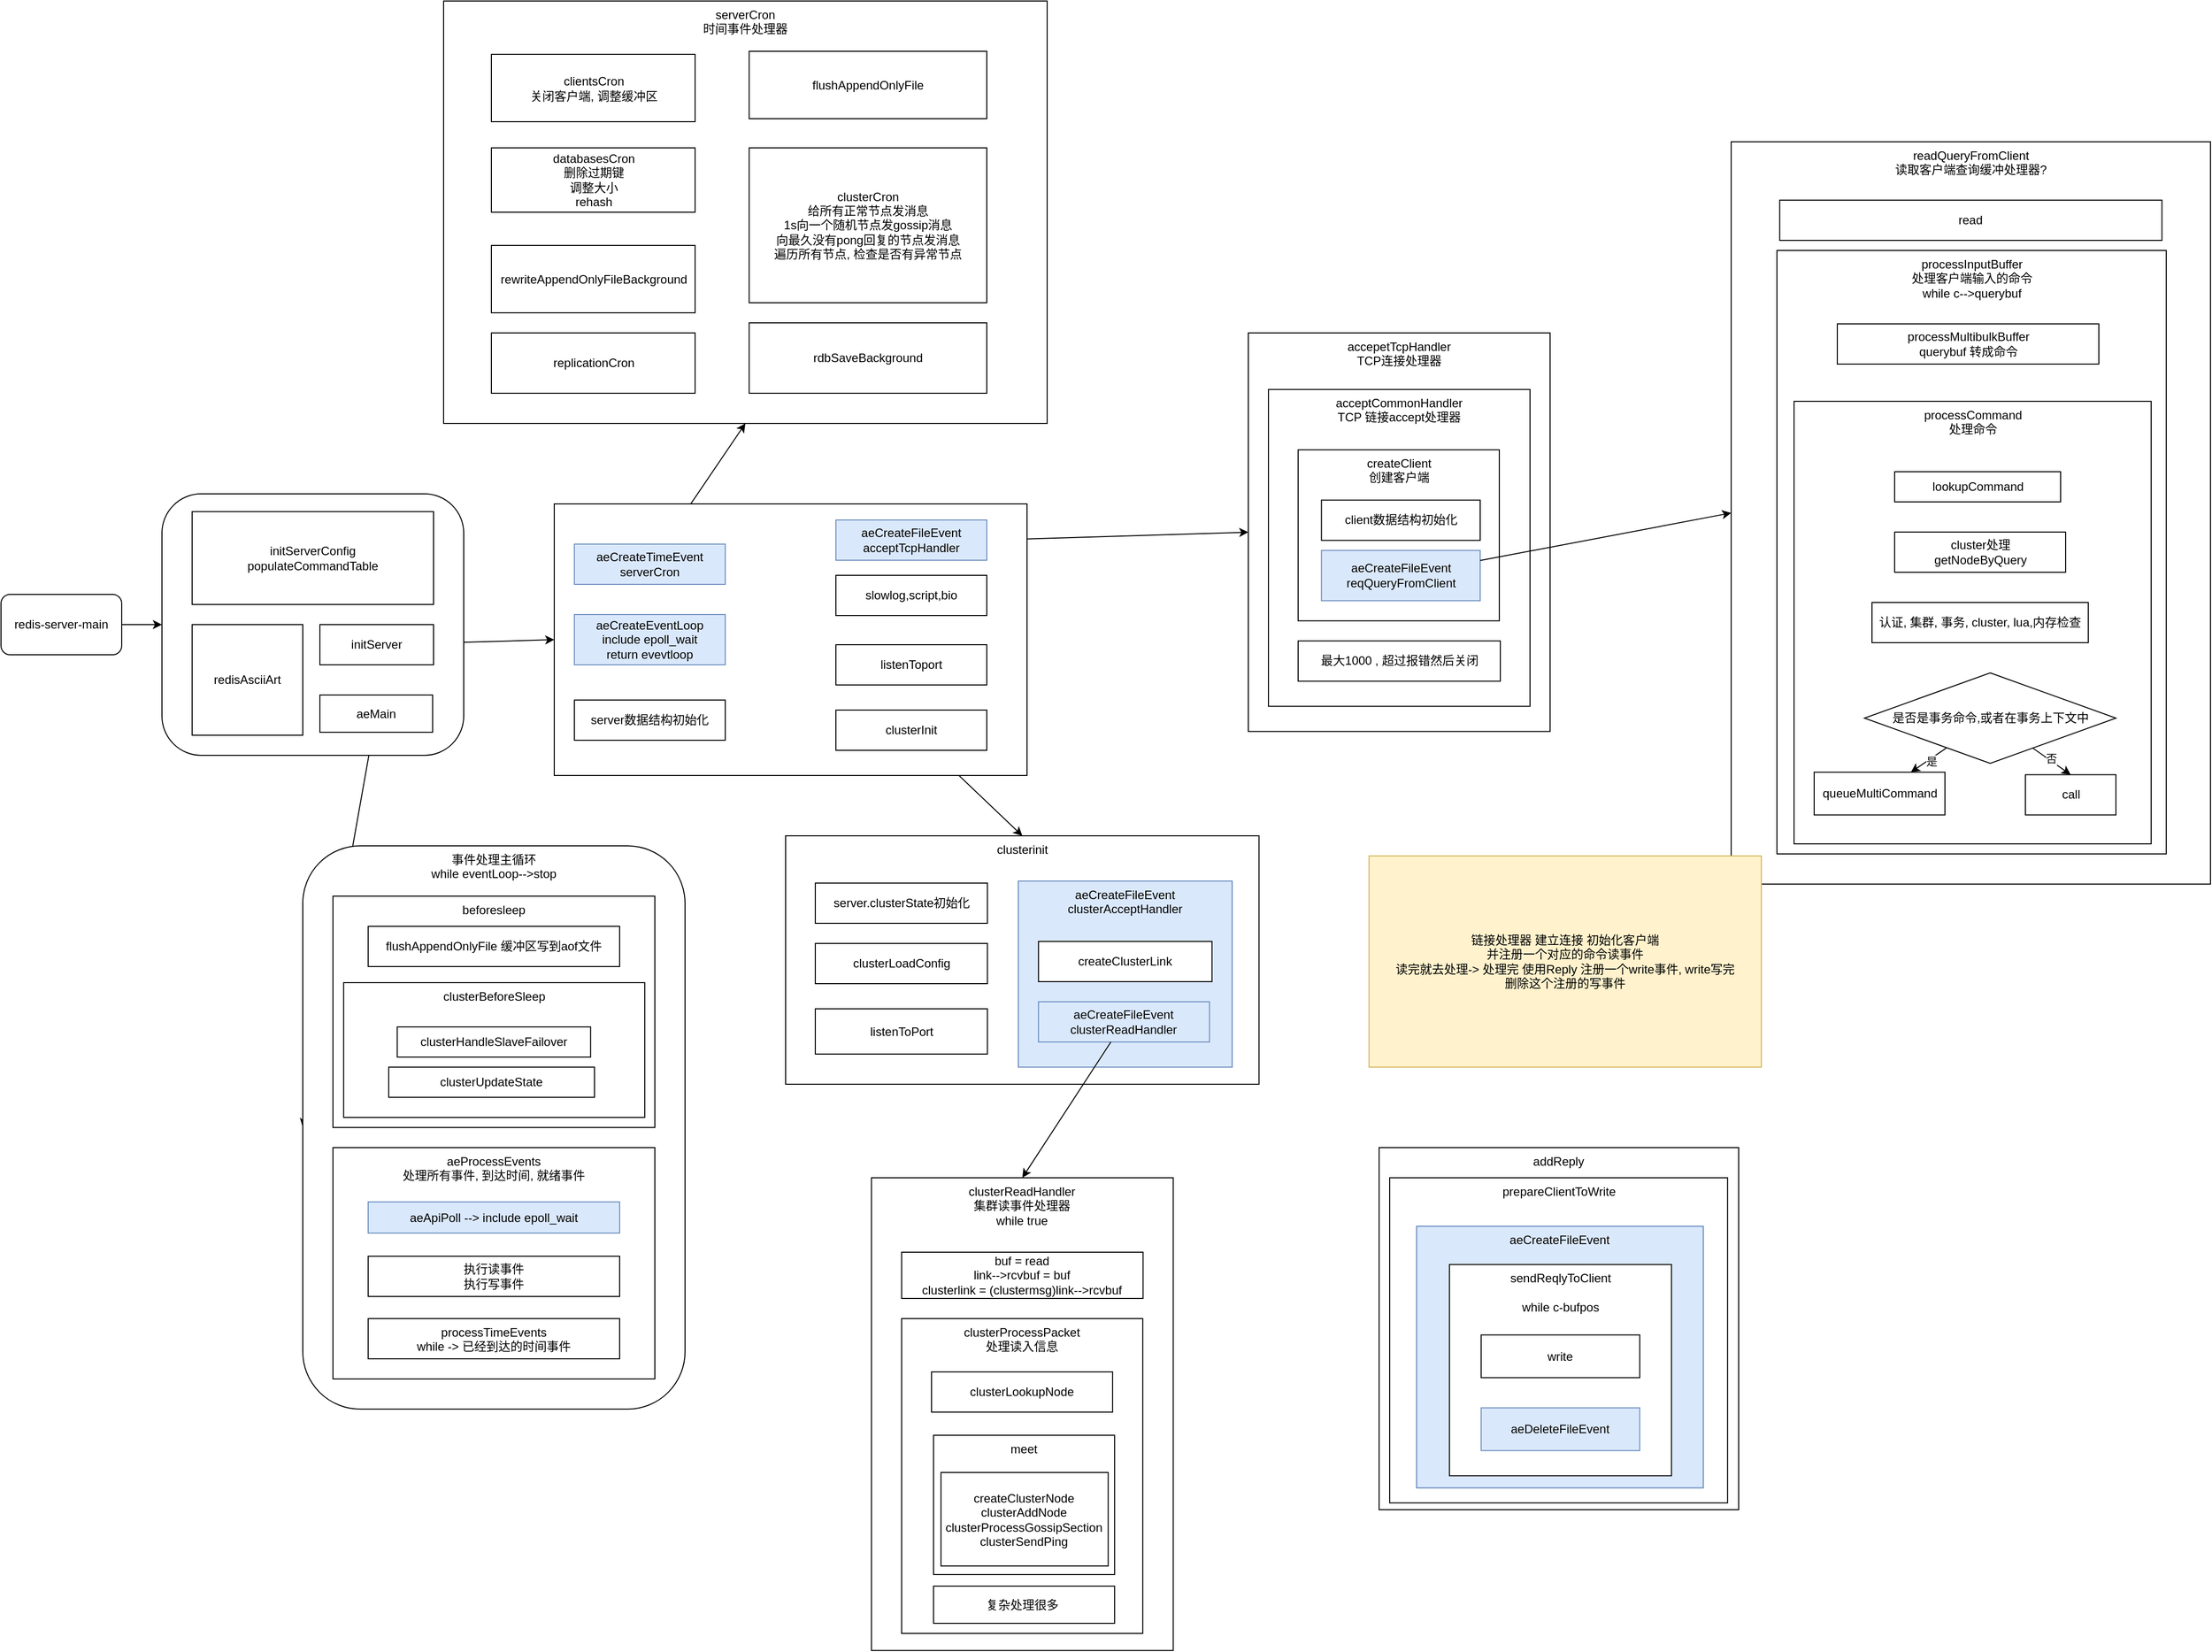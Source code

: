 <mxfile>
    <diagram id="XmZo7mIcwGMe4z-gm6No" name="redis-server概览">
        <mxGraphModel dx="1105" dy="1939" grid="1" gridSize="10" guides="1" tooltips="1" connect="1" arrows="1" fold="1" page="1" pageScale="1" pageWidth="827" pageHeight="1169" math="0" shadow="0">
            <root>
                <mxCell id="0"/>
                <mxCell id="1" parent="0"/>
                <mxCell id="4" value="" style="edgeStyle=none;html=1;" edge="1" parent="1" source="2" target="3">
                    <mxGeometry relative="1" as="geometry"/>
                </mxCell>
                <mxCell id="2" value="redis-server-main" style="rounded=1;whiteSpace=wrap;html=1;" vertex="1" parent="1">
                    <mxGeometry x="40" y="440" width="120" height="60" as="geometry"/>
                </mxCell>
                <mxCell id="14" style="edgeStyle=none;html=1;entryX=0;entryY=0.5;entryDx=0;entryDy=0;" edge="1" parent="1" source="7" target="12">
                    <mxGeometry relative="1" as="geometry"/>
                </mxCell>
                <mxCell id="45" style="edgeStyle=none;html=1;entryX=0;entryY=0.5;entryDx=0;entryDy=0;" edge="1" parent="1" source="8" target="44">
                    <mxGeometry relative="1" as="geometry"/>
                </mxCell>
                <mxCell id="EmP-APMjUVzWVBXO4xVY-100" value="" style="group;" vertex="1" connectable="0" parent="1">
                    <mxGeometry x="340" y="690" width="380" height="560" as="geometry"/>
                </mxCell>
                <mxCell id="44" value="事件处理主循环&lt;br&gt;while eventLoop--&amp;gt;stop" style="rounded=1;whiteSpace=wrap;html=1;verticalAlign=top;" vertex="1" parent="EmP-APMjUVzWVBXO4xVY-100">
                    <mxGeometry width="380" height="560" as="geometry"/>
                </mxCell>
                <mxCell id="46" value="beforesleep" style="rounded=0;whiteSpace=wrap;html=1;verticalAlign=top;" vertex="1" parent="EmP-APMjUVzWVBXO4xVY-100">
                    <mxGeometry x="30" y="50" width="320" height="230" as="geometry"/>
                </mxCell>
                <mxCell id="47" value="aeProcessEvents&lt;br&gt;处理所有事件, 到达时间, 就绪事件&lt;br&gt;" style="rounded=0;whiteSpace=wrap;html=1;verticalAlign=top;" vertex="1" parent="EmP-APMjUVzWVBXO4xVY-100">
                    <mxGeometry x="30" y="300" width="320" height="230" as="geometry"/>
                </mxCell>
                <mxCell id="48" value="processTimeEvents&lt;br&gt;while -&amp;gt; 已经到达的时间事件" style="rounded=0;whiteSpace=wrap;html=1;verticalAlign=top;" vertex="1" parent="EmP-APMjUVzWVBXO4xVY-100">
                    <mxGeometry x="65" y="470" width="250" height="40" as="geometry"/>
                </mxCell>
                <mxCell id="49" value="aeApiPoll --&amp;gt; include epoll_wait" style="rounded=0;whiteSpace=wrap;html=1;fillColor=#dae8fc;strokeColor=#6c8ebf;" vertex="1" parent="EmP-APMjUVzWVBXO4xVY-100">
                    <mxGeometry x="65" y="354" width="250" height="31" as="geometry"/>
                </mxCell>
                <mxCell id="50" value="执行读事件&lt;br&gt;执行写事件" style="rounded=0;whiteSpace=wrap;html=1;" vertex="1" parent="EmP-APMjUVzWVBXO4xVY-100">
                    <mxGeometry x="65" y="408" width="250" height="40" as="geometry"/>
                </mxCell>
                <mxCell id="EmP-APMjUVzWVBXO4xVY-88" value="clusterBeforeSleep" style="rounded=0;whiteSpace=wrap;html=1;verticalAlign=top;" vertex="1" parent="EmP-APMjUVzWVBXO4xVY-100">
                    <mxGeometry x="40.63" y="136" width="299.37" height="134" as="geometry"/>
                </mxCell>
                <mxCell id="EmP-APMjUVzWVBXO4xVY-97" value="flushAppendOnlyFile 缓冲区写到aof文件" style="rounded=0;whiteSpace=wrap;html=1;" vertex="1" parent="EmP-APMjUVzWVBXO4xVY-100">
                    <mxGeometry x="65" y="80" width="250" height="40" as="geometry"/>
                </mxCell>
                <mxCell id="EmP-APMjUVzWVBXO4xVY-98" value="clusterHandleSlaveFailover" style="rounded=0;whiteSpace=wrap;html=1;" vertex="1" parent="EmP-APMjUVzWVBXO4xVY-100">
                    <mxGeometry x="93.87" y="180" width="192.27" height="30" as="geometry"/>
                </mxCell>
                <mxCell id="EmP-APMjUVzWVBXO4xVY-99" value="clusterUpdateState" style="rounded=0;whiteSpace=wrap;html=1;" vertex="1" parent="EmP-APMjUVzWVBXO4xVY-100">
                    <mxGeometry x="85.44" y="220" width="204.56" height="30" as="geometry"/>
                </mxCell>
                <mxCell id="EmP-APMjUVzWVBXO4xVY-101" style="edgeStyle=none;html=1;exitX=1;exitY=0.5;exitDx=0;exitDy=0;entryX=0;entryY=0.5;entryDx=0;entryDy=0;" edge="1" parent="1" source="24" target="28">
                    <mxGeometry relative="1" as="geometry"/>
                </mxCell>
                <mxCell id="EmP-APMjUVzWVBXO4xVY-122" value="" style="group" vertex="1" connectable="0" parent="1">
                    <mxGeometry x="1760" y="-10" width="476.5" height="738" as="geometry"/>
                </mxCell>
                <mxCell id="35" value="readQueryFromClient&lt;br&gt;读取客户端查询缓冲处理器?" style="whiteSpace=wrap;html=1;rounded=0;verticalAlign=top;" vertex="1" parent="EmP-APMjUVzWVBXO4xVY-122">
                    <mxGeometry width="476.5" height="738" as="geometry"/>
                </mxCell>
                <mxCell id="EmP-APMjUVzWVBXO4xVY-120" value="" style="group" vertex="1" connectable="0" parent="EmP-APMjUVzWVBXO4xVY-122">
                    <mxGeometry x="45.5" y="108" width="387" height="600" as="geometry"/>
                </mxCell>
                <mxCell id="36" value="processInputBuffer&lt;br&gt;处理客户端输入的命令&lt;br&gt;while c--&amp;gt;querybuf" style="whiteSpace=wrap;html=1;rounded=0;verticalAlign=top;" vertex="1" parent="EmP-APMjUVzWVBXO4xVY-120">
                    <mxGeometry width="387" height="600" as="geometry"/>
                </mxCell>
                <mxCell id="EmP-APMjUVzWVBXO4xVY-119" value="" style="group" vertex="1" connectable="0" parent="EmP-APMjUVzWVBXO4xVY-120">
                    <mxGeometry x="17" y="150" width="355" height="440" as="geometry"/>
                </mxCell>
                <mxCell id="39" value="processCommand&lt;br&gt;处理命令" style="whiteSpace=wrap;html=1;rounded=0;verticalAlign=top;" vertex="1" parent="EmP-APMjUVzWVBXO4xVY-119">
                    <mxGeometry width="355" height="440" as="geometry"/>
                </mxCell>
                <mxCell id="40" value="lookupCommand" style="rounded=0;whiteSpace=wrap;html=1;" vertex="1" parent="EmP-APMjUVzWVBXO4xVY-119">
                    <mxGeometry x="100" y="70" width="165" height="30" as="geometry"/>
                </mxCell>
                <mxCell id="41" value="cluster处理&lt;br&gt;getNodeByQuery" style="rounded=0;whiteSpace=wrap;html=1;" vertex="1" parent="EmP-APMjUVzWVBXO4xVY-119">
                    <mxGeometry x="100" y="130" width="170" height="40" as="geometry"/>
                </mxCell>
                <mxCell id="43" value="call" style="rounded=0;whiteSpace=wrap;html=1;" vertex="1" parent="EmP-APMjUVzWVBXO4xVY-119">
                    <mxGeometry x="230" y="371.25" width="90" height="40" as="geometry"/>
                </mxCell>
                <mxCell id="EmP-APMjUVzWVBXO4xVY-112" style="edgeStyle=none;html=1;entryX=0.5;entryY=0;entryDx=0;entryDy=0;" edge="1" parent="EmP-APMjUVzWVBXO4xVY-119" source="EmP-APMjUVzWVBXO4xVY-108" target="43">
                    <mxGeometry relative="1" as="geometry"/>
                </mxCell>
                <mxCell id="EmP-APMjUVzWVBXO4xVY-113" value="否" style="edgeLabel;html=1;align=center;verticalAlign=middle;resizable=0;points=[];" vertex="1" connectable="0" parent="EmP-APMjUVzWVBXO4xVY-112">
                    <mxGeometry x="-0.1" y="2" relative="1" as="geometry">
                        <mxPoint as="offset"/>
                    </mxGeometry>
                </mxCell>
                <mxCell id="EmP-APMjUVzWVBXO4xVY-108" value="是否是事务命令,或者在事务上下文中" style="rhombus;whiteSpace=wrap;html=1;" vertex="1" parent="EmP-APMjUVzWVBXO4xVY-119">
                    <mxGeometry x="70" y="270" width="250" height="90" as="geometry"/>
                </mxCell>
                <mxCell id="EmP-APMjUVzWVBXO4xVY-111" value="认证, 集群, 事务, cluster, lua,内存检查" style="rounded=0;whiteSpace=wrap;html=1;" vertex="1" parent="EmP-APMjUVzWVBXO4xVY-119">
                    <mxGeometry x="77.5" y="200" width="215" height="40" as="geometry"/>
                </mxCell>
                <mxCell id="EmP-APMjUVzWVBXO4xVY-114" value="queueMultiCommand" style="whiteSpace=wrap;html=1;" vertex="1" parent="EmP-APMjUVzWVBXO4xVY-119">
                    <mxGeometry x="20" y="368.75" width="130" height="42.5" as="geometry"/>
                </mxCell>
                <mxCell id="EmP-APMjUVzWVBXO4xVY-115" value="" style="edgeStyle=none;html=1;" edge="1" parent="EmP-APMjUVzWVBXO4xVY-119" source="EmP-APMjUVzWVBXO4xVY-108" target="EmP-APMjUVzWVBXO4xVY-114">
                    <mxGeometry relative="1" as="geometry"/>
                </mxCell>
                <mxCell id="EmP-APMjUVzWVBXO4xVY-116" value="是" style="edgeLabel;html=1;align=center;verticalAlign=middle;resizable=0;points=[];" vertex="1" connectable="0" parent="EmP-APMjUVzWVBXO4xVY-115">
                    <mxGeometry x="-0.028" y="1" relative="1" as="geometry">
                        <mxPoint x="1" y="1" as="offset"/>
                    </mxGeometry>
                </mxCell>
                <mxCell id="37" value="processMultibulkBuffer&lt;br&gt;querybuf 转成命令" style="rounded=0;whiteSpace=wrap;html=1;" vertex="1" parent="EmP-APMjUVzWVBXO4xVY-120">
                    <mxGeometry x="60" y="73" width="260" height="40" as="geometry"/>
                </mxCell>
                <mxCell id="EmP-APMjUVzWVBXO4xVY-121" value="read" style="rounded=0;whiteSpace=wrap;html=1;" vertex="1" parent="EmP-APMjUVzWVBXO4xVY-122">
                    <mxGeometry x="48.25" y="58" width="380" height="40" as="geometry"/>
                </mxCell>
                <mxCell id="EmP-APMjUVzWVBXO4xVY-127" value="" style="group" vertex="1" connectable="0" parent="1">
                    <mxGeometry x="1280" y="180" width="300" height="396.25" as="geometry"/>
                </mxCell>
                <mxCell id="28" value="accepetTcpHandler&lt;br&gt;TCP连接处理器" style="whiteSpace=wrap;html=1;rounded=0;verticalAlign=top;" vertex="1" parent="EmP-APMjUVzWVBXO4xVY-127">
                    <mxGeometry width="300" height="396.25" as="geometry"/>
                </mxCell>
                <mxCell id="EmP-APMjUVzWVBXO4xVY-126" value="" style="group" vertex="1" connectable="0" parent="EmP-APMjUVzWVBXO4xVY-127">
                    <mxGeometry x="20" y="56.25" width="260" height="315" as="geometry"/>
                </mxCell>
                <mxCell id="31" value="acceptCommonHandler&lt;br&gt;TCP 链接accept处理器&lt;br&gt;" style="rounded=0;whiteSpace=wrap;html=1;align=center;verticalAlign=top;" vertex="1" parent="EmP-APMjUVzWVBXO4xVY-126">
                    <mxGeometry width="260" height="315" as="geometry"/>
                </mxCell>
                <mxCell id="EmP-APMjUVzWVBXO4xVY-123" value="" style="group" vertex="1" connectable="0" parent="EmP-APMjUVzWVBXO4xVY-126">
                    <mxGeometry x="29.5" y="60" width="200" height="170" as="geometry"/>
                </mxCell>
                <mxCell id="32" value="createClient&lt;br&gt;创建客户端" style="rounded=0;whiteSpace=wrap;html=1;align=center;verticalAlign=top;" vertex="1" parent="EmP-APMjUVzWVBXO4xVY-123">
                    <mxGeometry width="200" height="170" as="geometry"/>
                </mxCell>
                <mxCell id="33" value="aeCreateFileEvent&lt;br&gt;reqQueryFromClient" style="rounded=0;whiteSpace=wrap;html=1;fillColor=#dae8fc;strokeColor=#6c8ebf;" vertex="1" parent="EmP-APMjUVzWVBXO4xVY-123">
                    <mxGeometry x="23.18" y="100" width="157.82" height="50" as="geometry"/>
                </mxCell>
                <mxCell id="34" value="client数据结构初始化" style="rounded=0;whiteSpace=wrap;html=1;" vertex="1" parent="EmP-APMjUVzWVBXO4xVY-123">
                    <mxGeometry x="23.18" y="50" width="157.82" height="40" as="geometry"/>
                </mxCell>
                <mxCell id="EmP-APMjUVzWVBXO4xVY-124" value="&lt;span&gt;最大1000 , 超过报错然后关闭&lt;/span&gt;" style="rounded=0;whiteSpace=wrap;html=1;" vertex="1" parent="EmP-APMjUVzWVBXO4xVY-126">
                    <mxGeometry x="29.5" y="250" width="201" height="40" as="geometry"/>
                </mxCell>
                <mxCell id="EmP-APMjUVzWVBXO4xVY-131" value="" style="group" vertex="1" connectable="0" parent="1">
                    <mxGeometry x="905.32" y="1020" width="300" height="470" as="geometry"/>
                </mxCell>
                <mxCell id="66" value="clusterReadHandler&lt;br&gt;集群读事件处理器&lt;br&gt;while true" style="whiteSpace=wrap;html=1;rounded=0;verticalAlign=top;" vertex="1" parent="EmP-APMjUVzWVBXO4xVY-131">
                    <mxGeometry width="300" height="470" as="geometry"/>
                </mxCell>
                <mxCell id="67" value="buf = read&lt;br&gt;link--&amp;gt;rcvbuf = buf&lt;br&gt;clusterlink = (clustermsg)link--&amp;gt;rcvbuf" style="rounded=0;whiteSpace=wrap;html=1;" vertex="1" parent="EmP-APMjUVzWVBXO4xVY-131">
                    <mxGeometry x="30" y="74" width="240" height="46" as="geometry"/>
                </mxCell>
                <mxCell id="EmP-APMjUVzWVBXO4xVY-130" value="" style="group" vertex="1" connectable="0" parent="EmP-APMjUVzWVBXO4xVY-131">
                    <mxGeometry x="30" y="140" width="239.75" height="313" as="geometry"/>
                </mxCell>
                <mxCell id="74" value="clusterProcessPacket&lt;br&gt;处理读入信息" style="whiteSpace=wrap;html=1;rounded=0;verticalAlign=top;" vertex="1" parent="EmP-APMjUVzWVBXO4xVY-130">
                    <mxGeometry width="239.75" height="313" as="geometry"/>
                </mxCell>
                <mxCell id="75" value="clusterLookupNode" style="rounded=0;whiteSpace=wrap;html=1;" vertex="1" parent="EmP-APMjUVzWVBXO4xVY-130">
                    <mxGeometry x="29.75" y="53" width="180" height="40" as="geometry"/>
                </mxCell>
                <mxCell id="76" value="meet" style="rounded=0;whiteSpace=wrap;html=1;verticalAlign=top;" vertex="1" parent="EmP-APMjUVzWVBXO4xVY-130">
                    <mxGeometry x="31.75" y="116" width="180" height="138.5" as="geometry"/>
                </mxCell>
                <mxCell id="77" value="createClusterNode&lt;br&gt;clusterAddNode&lt;br&gt;clusterProcessGossipSection&lt;br&gt;clusterSendPing" style="rounded=0;whiteSpace=wrap;html=1;" vertex="1" parent="EmP-APMjUVzWVBXO4xVY-130">
                    <mxGeometry x="39.12" y="153" width="166.25" height="93" as="geometry"/>
                </mxCell>
                <mxCell id="EmP-APMjUVzWVBXO4xVY-129" value="复杂处理很多&amp;nbsp;" style="rounded=0;whiteSpace=wrap;html=1;" vertex="1" parent="EmP-APMjUVzWVBXO4xVY-130">
                    <mxGeometry x="31.75" y="266" width="180" height="37" as="geometry"/>
                </mxCell>
                <mxCell id="EmP-APMjUVzWVBXO4xVY-135" value="" style="group" vertex="1" connectable="0" parent="1">
                    <mxGeometry x="820" y="680" width="470.63" height="247" as="geometry"/>
                </mxCell>
                <mxCell id="57" value="clusterinit" style="whiteSpace=wrap;html=1;rounded=0;verticalAlign=top;" vertex="1" parent="EmP-APMjUVzWVBXO4xVY-135">
                    <mxGeometry width="470.63" height="247" as="geometry"/>
                </mxCell>
                <mxCell id="59" value="server.clusterState初始化" style="rounded=0;whiteSpace=wrap;html=1;" vertex="1" parent="EmP-APMjUVzWVBXO4xVY-135">
                    <mxGeometry x="29.51" y="47" width="171.12" height="40" as="geometry"/>
                </mxCell>
                <mxCell id="60" value="listenToPort" style="rounded=0;whiteSpace=wrap;html=1;" vertex="1" parent="EmP-APMjUVzWVBXO4xVY-135">
                    <mxGeometry x="29.51" y="172" width="171.12" height="45" as="geometry"/>
                </mxCell>
                <mxCell id="71" value="clusterLoadConfig" style="rounded=0;whiteSpace=wrap;html=1;" vertex="1" parent="EmP-APMjUVzWVBXO4xVY-135">
                    <mxGeometry x="29.51" y="107" width="171.12" height="40" as="geometry"/>
                </mxCell>
                <mxCell id="EmP-APMjUVzWVBXO4xVY-132" value="" style="group;fillColor=#dae8fc;strokeColor=#6c8ebf;" vertex="1" connectable="0" parent="EmP-APMjUVzWVBXO4xVY-135">
                    <mxGeometry x="231.38" y="45" width="212.5" height="185" as="geometry"/>
                </mxCell>
                <mxCell id="EmP-APMjUVzWVBXO4xVY-134" value="" style="group" vertex="1" connectable="0" parent="EmP-APMjUVzWVBXO4xVY-132">
                    <mxGeometry width="212.5" height="185" as="geometry"/>
                </mxCell>
                <mxCell id="61" value="aeCreateFileEvent&lt;br&gt;clusterAcceptHandler" style="rounded=0;whiteSpace=wrap;html=1;verticalAlign=top;fillColor=#dae8fc;strokeColor=#6c8ebf;" vertex="1" parent="EmP-APMjUVzWVBXO4xVY-134">
                    <mxGeometry width="212.5" height="185" as="geometry"/>
                </mxCell>
                <mxCell id="70" value="aeCreateFileEvent&lt;br&gt;clusterReadHandler" style="rounded=0;whiteSpace=wrap;html=1;fillColor=#dae8fc;strokeColor=#6c8ebf;" vertex="1" parent="EmP-APMjUVzWVBXO4xVY-134">
                    <mxGeometry x="20" y="120" width="170" height="40" as="geometry"/>
                </mxCell>
                <mxCell id="72" value="createClusterLink" style="rounded=0;whiteSpace=wrap;html=1;" vertex="1" parent="EmP-APMjUVzWVBXO4xVY-134">
                    <mxGeometry x="20" y="60" width="172.5" height="40" as="geometry"/>
                </mxCell>
                <mxCell id="EmP-APMjUVzWVBXO4xVY-136" value="" style="group" vertex="1" connectable="0" parent="1">
                    <mxGeometry x="480" y="-150" width="600" height="420" as="geometry"/>
                </mxCell>
                <mxCell id="EmP-APMjUVzWVBXO4xVY-78" value="serverCron&lt;br&gt;时间事件处理器" style="whiteSpace=wrap;html=1;rounded=0;verticalAlign=top;" vertex="1" parent="EmP-APMjUVzWVBXO4xVY-136">
                    <mxGeometry width="600" height="420" as="geometry"/>
                </mxCell>
                <mxCell id="EmP-APMjUVzWVBXO4xVY-80" value="clusterCron&lt;br&gt;给所有正常节点发消息&lt;br&gt;1s向一个随机节点发gossip消息&lt;br&gt;向最久没有pong回复的节点发消息&lt;br&gt;遍历所有节点, 检查是否有异常节点" style="rounded=0;whiteSpace=wrap;html=1;align=center;verticalAlign=middle;" vertex="1" parent="EmP-APMjUVzWVBXO4xVY-136">
                    <mxGeometry x="303.75" y="146" width="236.25" height="154" as="geometry"/>
                </mxCell>
                <mxCell id="EmP-APMjUVzWVBXO4xVY-85" value="flushAppendOnlyFile" style="rounded=0;whiteSpace=wrap;html=1;" vertex="1" parent="EmP-APMjUVzWVBXO4xVY-136">
                    <mxGeometry x="303.75" y="50" width="236.25" height="67" as="geometry"/>
                </mxCell>
                <mxCell id="EmP-APMjUVzWVBXO4xVY-87" value="replicationCron" style="rounded=0;whiteSpace=wrap;html=1;" vertex="1" parent="EmP-APMjUVzWVBXO4xVY-136">
                    <mxGeometry x="47.5" y="330" width="202.5" height="60" as="geometry"/>
                </mxCell>
                <mxCell id="EmP-APMjUVzWVBXO4xVY-81" value="clientsCron&lt;br&gt;关闭客户端, 调整缓冲区" style="rounded=0;whiteSpace=wrap;html=1;" vertex="1" parent="EmP-APMjUVzWVBXO4xVY-136">
                    <mxGeometry x="47.5" y="53" width="202.5" height="67" as="geometry"/>
                </mxCell>
                <mxCell id="EmP-APMjUVzWVBXO4xVY-82" value="databasesCron&lt;br&gt;删除过期键&lt;br&gt;调整大小&lt;br&gt;rehash" style="rounded=0;whiteSpace=wrap;html=1;" vertex="1" parent="EmP-APMjUVzWVBXO4xVY-136">
                    <mxGeometry x="47.5" y="146" width="202.5" height="64" as="geometry"/>
                </mxCell>
                <mxCell id="EmP-APMjUVzWVBXO4xVY-83" value="rewriteAppendOnlyFileBackground" style="rounded=0;whiteSpace=wrap;html=1;" vertex="1" parent="EmP-APMjUVzWVBXO4xVY-136">
                    <mxGeometry x="47.5" y="243" width="202.5" height="67" as="geometry"/>
                </mxCell>
                <mxCell id="EmP-APMjUVzWVBXO4xVY-84" value="rdbSaveBackground" style="rounded=0;whiteSpace=wrap;html=1;" vertex="1" parent="EmP-APMjUVzWVBXO4xVY-136">
                    <mxGeometry x="303.75" y="320" width="236.25" height="70" as="geometry"/>
                </mxCell>
                <mxCell id="EmP-APMjUVzWVBXO4xVY-137" value="" style="group" vertex="1" connectable="0" parent="1">
                    <mxGeometry x="200" y="340" width="300" height="260" as="geometry"/>
                </mxCell>
                <mxCell id="3" value="" style="whiteSpace=wrap;html=1;rounded=1;" vertex="1" parent="EmP-APMjUVzWVBXO4xVY-137">
                    <mxGeometry width="300" height="260" as="geometry"/>
                </mxCell>
                <mxCell id="5" value="initServerConfig&lt;br&gt;populateCommandTable" style="rounded=0;whiteSpace=wrap;html=1;" vertex="1" parent="EmP-APMjUVzWVBXO4xVY-137">
                    <mxGeometry x="30" y="17.72" width="240" height="92.28" as="geometry"/>
                </mxCell>
                <mxCell id="6" value="redisAsciiArt" style="rounded=0;whiteSpace=wrap;html=1;" vertex="1" parent="EmP-APMjUVzWVBXO4xVY-137">
                    <mxGeometry x="30" y="130" width="110" height="110" as="geometry"/>
                </mxCell>
                <mxCell id="7" value="initServer" style="rounded=0;whiteSpace=wrap;html=1;" vertex="1" parent="EmP-APMjUVzWVBXO4xVY-137">
                    <mxGeometry x="157" y="130" width="113" height="40" as="geometry"/>
                </mxCell>
                <mxCell id="8" value="aeMain" style="rounded=0;whiteSpace=wrap;html=1;" vertex="1" parent="EmP-APMjUVzWVBXO4xVY-137">
                    <mxGeometry x="157" y="200" width="112.11" height="37.07" as="geometry"/>
                </mxCell>
                <mxCell id="EmP-APMjUVzWVBXO4xVY-138" value="" style="group" vertex="1" connectable="0" parent="1">
                    <mxGeometry x="1410" y="990" width="357.447" height="360" as="geometry"/>
                </mxCell>
                <mxCell id="52" value="addReply" style="whiteSpace=wrap;html=1;rounded=0;verticalAlign=top;" vertex="1" parent="EmP-APMjUVzWVBXO4xVY-138">
                    <mxGeometry width="357.447" height="360" as="geometry"/>
                </mxCell>
                <mxCell id="EmP-APMjUVzWVBXO4xVY-106" value="" style="group" vertex="1" connectable="0" parent="EmP-APMjUVzWVBXO4xVY-138">
                    <mxGeometry x="10.513" y="30" width="335.895" height="323.25" as="geometry"/>
                </mxCell>
                <mxCell id="53" value="prepareClientToWrite" style="rounded=0;whiteSpace=wrap;html=1;verticalAlign=top;" vertex="1" parent="EmP-APMjUVzWVBXO4xVY-106">
                    <mxGeometry width="335.895" height="323.25" as="geometry"/>
                </mxCell>
                <mxCell id="EmP-APMjUVzWVBXO4xVY-105" value="" style="group;fillColor=#dae8fc;strokeColor=#6c8ebf;" vertex="1" connectable="0" parent="EmP-APMjUVzWVBXO4xVY-106">
                    <mxGeometry x="26.809" y="48.25" width="284.906" height="260" as="geometry"/>
                </mxCell>
                <mxCell id="54" value="aeCreateFileEvent" style="rounded=0;whiteSpace=wrap;html=1;verticalAlign=top;fillColor=#dae8fc;strokeColor=#6c8ebf;" vertex="1" parent="EmP-APMjUVzWVBXO4xVY-105">
                    <mxGeometry width="284.906" height="260" as="geometry"/>
                </mxCell>
                <mxCell id="EmP-APMjUVzWVBXO4xVY-104" value="" style="group" vertex="1" connectable="0" parent="EmP-APMjUVzWVBXO4xVY-105">
                    <mxGeometry x="32.591" y="38" width="220.776" height="210" as="geometry"/>
                </mxCell>
                <mxCell id="55" value="sendReqlyToClient&lt;br&gt;&lt;br&gt;while c-bufpos" style="whiteSpace=wrap;html=1;rounded=0;verticalAlign=top;" vertex="1" parent="EmP-APMjUVzWVBXO4xVY-104">
                    <mxGeometry width="220.776" height="210" as="geometry"/>
                </mxCell>
                <mxCell id="EmP-APMjUVzWVBXO4xVY-102" value="aeDeleteFileEvent" style="rounded=0;whiteSpace=wrap;html=1;fillColor=#dae8fc;strokeColor=#6c8ebf;" vertex="1" parent="EmP-APMjUVzWVBXO4xVY-104">
                    <mxGeometry x="31.539" y="142.5" width="157.697" height="42.5" as="geometry"/>
                </mxCell>
                <mxCell id="EmP-APMjUVzWVBXO4xVY-103" value="write" style="rounded=0;whiteSpace=wrap;html=1;" vertex="1" parent="EmP-APMjUVzWVBXO4xVY-104">
                    <mxGeometry x="31.539" y="70" width="157.697" height="42.5" as="geometry"/>
                </mxCell>
                <mxCell id="EmP-APMjUVzWVBXO4xVY-139" style="edgeStyle=none;html=1;entryX=0;entryY=0.5;entryDx=0;entryDy=0;" edge="1" parent="1" source="33" target="35">
                    <mxGeometry relative="1" as="geometry"/>
                </mxCell>
                <mxCell id="EmP-APMjUVzWVBXO4xVY-140" style="edgeStyle=none;html=1;entryX=0.5;entryY=0;entryDx=0;entryDy=0;" edge="1" parent="1" source="25" target="57">
                    <mxGeometry relative="1" as="geometry"/>
                </mxCell>
                <mxCell id="EmP-APMjUVzWVBXO4xVY-141" style="edgeStyle=none;html=1;entryX=0.5;entryY=0;entryDx=0;entryDy=0;" edge="1" parent="1" source="70" target="66">
                    <mxGeometry relative="1" as="geometry"/>
                </mxCell>
                <mxCell id="EmP-APMjUVzWVBXO4xVY-142" style="edgeStyle=none;html=1;entryX=0.5;entryY=1;entryDx=0;entryDy=0;" edge="1" parent="1" source="23" target="EmP-APMjUVzWVBXO4xVY-78">
                    <mxGeometry relative="1" as="geometry"/>
                </mxCell>
                <mxCell id="EmP-APMjUVzWVBXO4xVY-143" value="" style="group;fillColor=#dae8fc;strokeColor=#6c8ebf;" vertex="1" connectable="0" parent="1">
                    <mxGeometry x="590" y="350" width="470" height="270" as="geometry"/>
                </mxCell>
                <mxCell id="12" value="" style="whiteSpace=wrap;html=1;rounded=0;" vertex="1" parent="EmP-APMjUVzWVBXO4xVY-143">
                    <mxGeometry width="470" height="270" as="geometry"/>
                </mxCell>
                <mxCell id="21" value="server数据结构初始化" style="rounded=0;whiteSpace=wrap;html=1;" vertex="1" parent="EmP-APMjUVzWVBXO4xVY-143">
                    <mxGeometry x="20" y="195" width="150" height="40" as="geometry"/>
                </mxCell>
                <mxCell id="22" value="aeCreateEventLoop&lt;br&gt;include epoll_wait&lt;br&gt;return evevtloop" style="rounded=0;whiteSpace=wrap;html=1;fillColor=#dae8fc;strokeColor=#6c8ebf;" vertex="1" parent="EmP-APMjUVzWVBXO4xVY-143">
                    <mxGeometry x="20" y="110" width="150" height="50" as="geometry"/>
                </mxCell>
                <mxCell id="23" value="aeCreateTimeEvent&lt;br&gt;serverCron" style="rounded=0;whiteSpace=wrap;html=1;fillColor=#dae8fc;strokeColor=#6c8ebf;" vertex="1" parent="EmP-APMjUVzWVBXO4xVY-143">
                    <mxGeometry x="20" y="40" width="150" height="40" as="geometry"/>
                </mxCell>
                <mxCell id="24" value="aeCreateFileEvent&lt;br&gt;acceptTcpHandler" style="rounded=0;whiteSpace=wrap;html=1;fillColor=#dae8fc;strokeColor=#6c8ebf;" vertex="1" parent="EmP-APMjUVzWVBXO4xVY-143">
                    <mxGeometry x="280" y="16" width="150" height="40" as="geometry"/>
                </mxCell>
                <mxCell id="25" value="clusterInit" style="rounded=0;whiteSpace=wrap;html=1;" vertex="1" parent="EmP-APMjUVzWVBXO4xVY-143">
                    <mxGeometry x="280" y="205" width="150" height="40" as="geometry"/>
                </mxCell>
                <mxCell id="26" value="slowlog,script,bio" style="rounded=0;whiteSpace=wrap;html=1;" vertex="1" parent="EmP-APMjUVzWVBXO4xVY-143">
                    <mxGeometry x="280" y="71" width="150" height="40" as="geometry"/>
                </mxCell>
                <mxCell id="29" value="listenToport" style="rounded=0;whiteSpace=wrap;html=1;" vertex="1" parent="EmP-APMjUVzWVBXO4xVY-143">
                    <mxGeometry x="280" y="140" width="150" height="40" as="geometry"/>
                </mxCell>
                <mxCell id="-Cuy2Ycw_5vx02hdpauL-77" value="链接处理器 建立连接 初始化客户端&lt;br&gt;并注册一个对应的命令读事件&lt;br&gt;读完就去处理-&amp;gt; 处理完 使用Reply 注册一个write事件, write写完&lt;br&gt;删除这个注册的写事件" style="rounded=0;whiteSpace=wrap;html=1;fillColor=#fff2cc;strokeColor=#d6b656;" vertex="1" parent="1">
                    <mxGeometry x="1400" y="700" width="390" height="210" as="geometry"/>
                </mxCell>
            </root>
        </mxGraphModel>
    </diagram>
    <diagram id="A86usKBBPTBQBM1XMjGe" name="get msg">
        <mxGraphModel dx="1932" dy="770" grid="1" gridSize="10" guides="1" tooltips="1" connect="1" arrows="1" fold="1" page="1" pageScale="1" pageWidth="827" pageHeight="1169" math="0" shadow="0">
            <root>
                <mxCell id="bihsRqr4UolVpfh8090Q-0"/>
                <mxCell id="bihsRqr4UolVpfh8090Q-1" parent="bihsRqr4UolVpfh8090Q-0"/>
                <mxCell id="bihsRqr4UolVpfh8090Q-2" value="lookupKeyRead" style="rounded=0;whiteSpace=wrap;html=1;verticalAlign=top;" vertex="1" parent="bihsRqr4UolVpfh8090Q-1">
                    <mxGeometry x="210" y="310" width="210" height="210" as="geometry"/>
                </mxCell>
                <mxCell id="bihsRqr4UolVpfh8090Q-3" value="expireIfNeeded" style="rounded=0;whiteSpace=wrap;html=1;" vertex="1" parent="bihsRqr4UolVpfh8090Q-1">
                    <mxGeometry x="255" y="350" width="120" height="60" as="geometry"/>
                </mxCell>
                <mxCell id="bihsRqr4UolVpfh8090Q-4" value="lookupKey" style="rounded=0;whiteSpace=wrap;html=1;" vertex="1" parent="bihsRqr4UolVpfh8090Q-1">
                    <mxGeometry x="255" y="430" width="120" height="60" as="geometry"/>
                </mxCell>
                <mxCell id="-SRsxJAFLcL3srngnkZ4-0" value="setkey" style="rounded=0;whiteSpace=wrap;html=1;" vertex="1" parent="bihsRqr4UolVpfh8090Q-1">
                    <mxGeometry x="20" y="600" width="160" height="60" as="geometry"/>
                </mxCell>
                <mxCell id="-SRsxJAFLcL3srngnkZ4-1" value="lookupKeyWrite" style="rounded=0;whiteSpace=wrap;html=1;verticalAlign=top;" vertex="1" parent="bihsRqr4UolVpfh8090Q-1">
                    <mxGeometry x="210" y="550" width="210" height="210" as="geometry"/>
                </mxCell>
                <mxCell id="-SRsxJAFLcL3srngnkZ4-2" value="expireIfNeeded" style="rounded=0;whiteSpace=wrap;html=1;" vertex="1" parent="bihsRqr4UolVpfh8090Q-1">
                    <mxGeometry x="255" y="590" width="120" height="60" as="geometry"/>
                </mxCell>
                <mxCell id="-SRsxJAFLcL3srngnkZ4-3" value="lookupKey" style="rounded=0;whiteSpace=wrap;html=1;" vertex="1" parent="bihsRqr4UolVpfh8090Q-1">
                    <mxGeometry x="255" y="670" width="120" height="60" as="geometry"/>
                </mxCell>
                <mxCell id="-SRsxJAFLcL3srngnkZ4-4" value="getCommand" style="rounded=0;whiteSpace=wrap;html=1;verticalAlign=top;" vertex="1" parent="bihsRqr4UolVpfh8090Q-1">
                    <mxGeometry x="-80" y="303" width="210" height="210" as="geometry"/>
                </mxCell>
                <mxCell id="-SRsxJAFLcL3srngnkZ4-5" value="getGenericCommand" style="rounded=0;whiteSpace=wrap;html=1;verticalAlign=top;" vertex="1" parent="bihsRqr4UolVpfh8090Q-1">
                    <mxGeometry x="-51.25" y="343" width="152.5" height="150" as="geometry"/>
                </mxCell>
                <mxCell id="kinamfmcSP8j5gEtekVx-0" value="lookupKeyReadOrReply" style="rounded=0;whiteSpace=wrap;html=1;" vertex="1" parent="bihsRqr4UolVpfh8090Q-1">
                    <mxGeometry x="-51.25" y="378" width="151.25" height="32" as="geometry"/>
                </mxCell>
                <mxCell id="-SRsxJAFLcL3srngnkZ4-8" value="addReplyBulk" style="rounded=0;whiteSpace=wrap;html=1;" vertex="1" parent="bihsRqr4UolVpfh8090Q-1">
                    <mxGeometry x="-50" y="439" width="151.25" height="32" as="geometry"/>
                </mxCell>
                <mxCell id="-SRsxJAFLcL3srngnkZ4-9" value="mask 1&amp;nbsp; &amp;nbsp;read&lt;br&gt;mask 2 write" style="rounded=0;whiteSpace=wrap;html=1;" vertex="1" parent="bihsRqr4UolVpfh8090Q-1">
                    <mxGeometry x="580" y="210" width="120" height="60" as="geometry"/>
                </mxCell>
                <mxCell id="-SRsxJAFLcL3srngnkZ4-10" value="dbOverwrite&lt;br&gt;dictFind&lt;br&gt;dictReplace" style="rounded=0;whiteSpace=wrap;html=1;verticalAlign=top;" vertex="1" parent="bihsRqr4UolVpfh8090Q-1">
                    <mxGeometry x="590" y="400" width="210" height="210" as="geometry"/>
                </mxCell>
                <mxCell id="-SRsxJAFLcL3srngnkZ4-11" value="" style="rhombus;whiteSpace=wrap;html=1;" vertex="1" parent="bihsRqr4UolVpfh8090Q-1">
                    <mxGeometry x="480" y="615" width="80" height="80" as="geometry"/>
                </mxCell>
                <mxCell id="-SRsxJAFLcL3srngnkZ4-12" value="dbAdd" style="rounded=0;whiteSpace=wrap;html=1;verticalAlign=top;" vertex="1" parent="bihsRqr4UolVpfh8090Q-1">
                    <mxGeometry x="600" y="640" width="210" height="210" as="geometry"/>
                </mxCell>
                <mxCell id="-SRsxJAFLcL3srngnkZ4-13" value="incRefCount" style="rounded=0;whiteSpace=wrap;html=1;" vertex="1" parent="bihsRqr4UolVpfh8090Q-1">
                    <mxGeometry x="900" y="615" width="120" height="60" as="geometry"/>
                </mxCell>
            </root>
        </mxGraphModel>
    </diagram>
    <diagram id="lhYb44y15Ui5UiWIXh1E" name="clustr msg">
        <mxGraphModel dx="1105" dy="770" grid="1" gridSize="10" guides="1" tooltips="1" connect="1" arrows="1" fold="1" page="1" pageScale="1" pageWidth="827" pageHeight="1169" math="0" shadow="0">
            <root>
                <mxCell id="XgYxAa8sVH7GbRW3Tpc3-0"/>
                <mxCell id="XgYxAa8sVH7GbRW3Tpc3-1" parent="XgYxAa8sVH7GbRW3Tpc3-0"/>
            </root>
        </mxGraphModel>
    </diagram>
</mxfile>